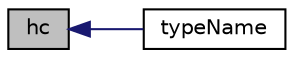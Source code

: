 digraph "hc"
{
  bgcolor="transparent";
  edge [fontname="Helvetica",fontsize="10",labelfontname="Helvetica",labelfontsize="10"];
  node [fontname="Helvetica",fontsize="10",shape=record];
  rankdir="LR";
  Node1 [label="hc",height=0.2,width=0.4,color="black", fillcolor="grey75", style="filled", fontcolor="black"];
  Node1 -> Node2 [dir="back",color="midnightblue",fontsize="10",style="solid",fontname="Helvetica"];
  Node2 [label="typeName",height=0.2,width=0.4,color="black",URL="$a01028.html#a561f535eabff4d94fd999c48df4443bd",tooltip="Return the instantiated type name. "];
}
